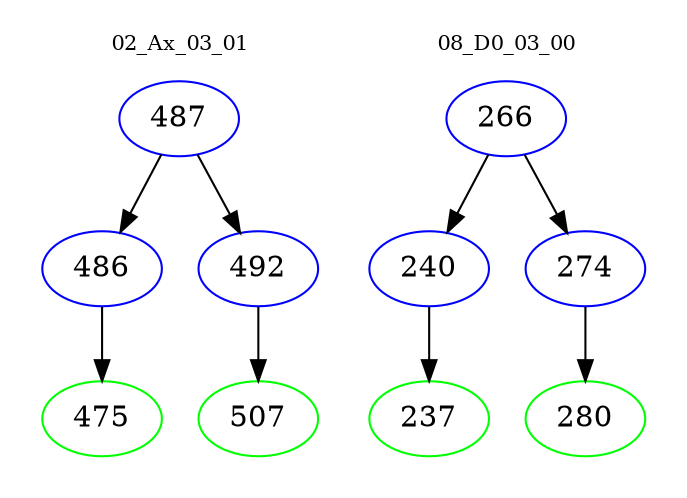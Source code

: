 digraph{
subgraph cluster_0 {
color = white
label = "02_Ax_03_01";
fontsize=10;
T0_487 [label="487", color="blue"]
T0_487 -> T0_486 [color="black"]
T0_486 [label="486", color="blue"]
T0_486 -> T0_475 [color="black"]
T0_475 [label="475", color="green"]
T0_487 -> T0_492 [color="black"]
T0_492 [label="492", color="blue"]
T0_492 -> T0_507 [color="black"]
T0_507 [label="507", color="green"]
}
subgraph cluster_1 {
color = white
label = "08_D0_03_00";
fontsize=10;
T1_266 [label="266", color="blue"]
T1_266 -> T1_240 [color="black"]
T1_240 [label="240", color="blue"]
T1_240 -> T1_237 [color="black"]
T1_237 [label="237", color="green"]
T1_266 -> T1_274 [color="black"]
T1_274 [label="274", color="blue"]
T1_274 -> T1_280 [color="black"]
T1_280 [label="280", color="green"]
}
}
